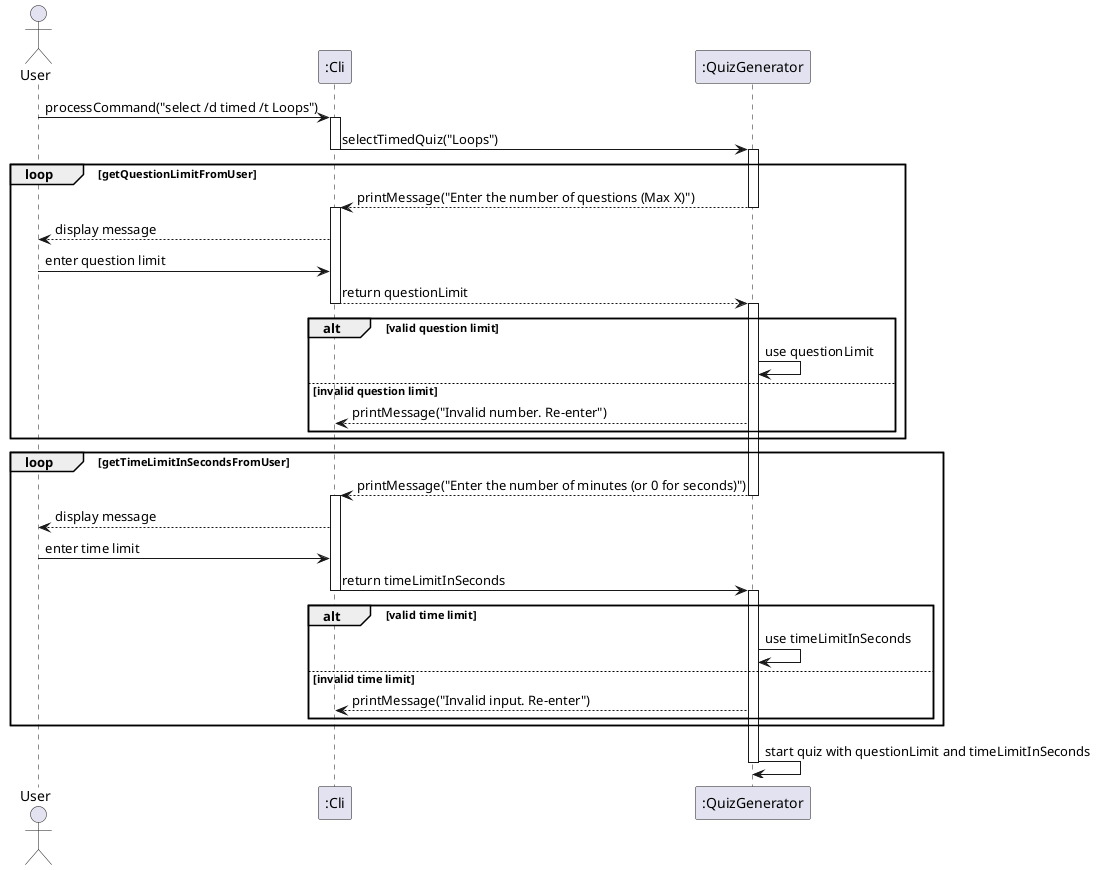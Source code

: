 @startuml
actor User

participant ":Cli" as CLI
participant ":QuizGenerator" as QG

User -> CLI : processCommand("select /d timed /t Loops")
activate CLI
CLI -> QG : selectTimedQuiz("Loops")
deactivate CLI
activate QG

loop getQuestionLimitFromUser
    QG --> CLI : printMessage("Enter the number of questions (Max X)")
    deactivate QG
    activate CLI
    CLI --> User : display message
    User -> CLI : enter question limit
    CLI --> QG : return questionLimit
    deactivate CLI
    activate QG
    alt valid question limit
        QG -> QG : use questionLimit
    else invalid question limit
        QG --> CLI : printMessage("Invalid number. Re-enter")
    end
end

loop getTimeLimitInSecondsFromUser
    QG --> CLI : printMessage("Enter the number of minutes (or 0 for seconds)")
    deactivate QG
    activate CLI
    CLI --> User : display message
    User -> CLI : enter time limit
    CLI -> QG : return timeLimitInSeconds
    deactivate CLI
    activate QG

    alt valid time limit
        QG -> QG : use timeLimitInSeconds
    else invalid time limit
        QG --> CLI : printMessage("Invalid input. Re-enter")
    end
end

QG -> QG : start quiz with questionLimit and timeLimitInSeconds
deactivate QG
deactivate CLI
@enduml